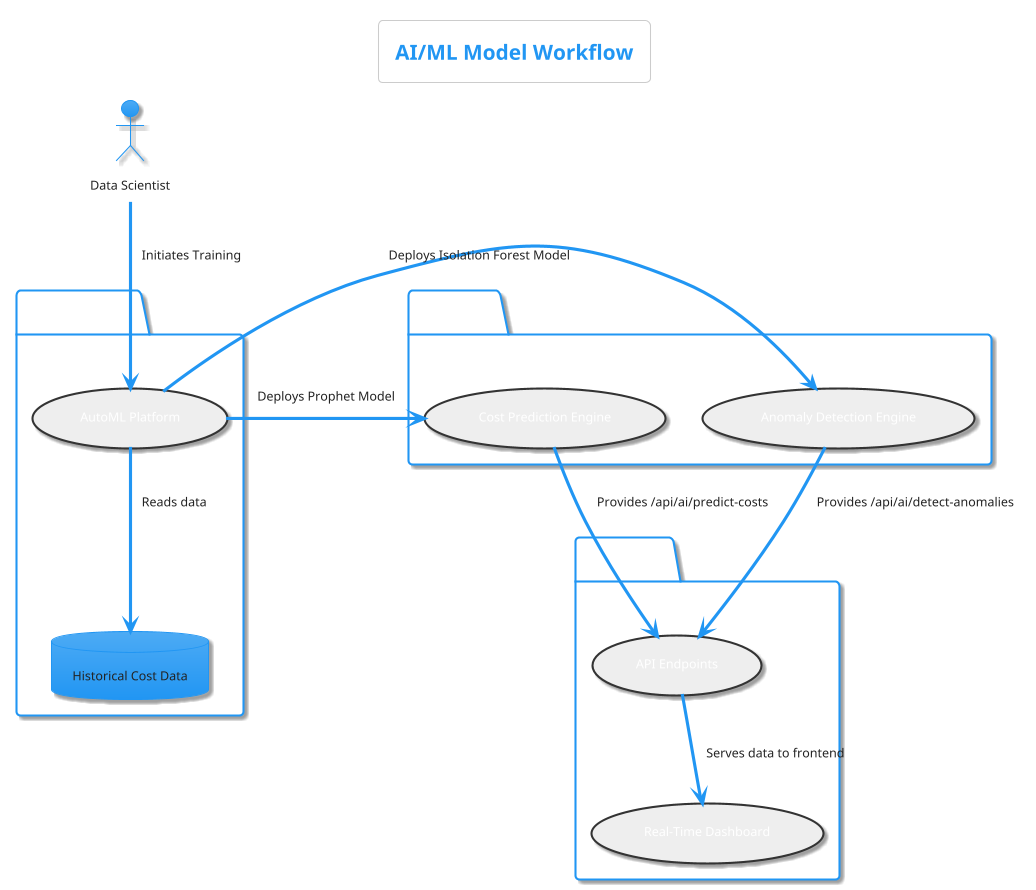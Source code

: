 @startuml
!theme materia

title AI/ML Model Workflow

skinparam usecase {
    BorderColor #333
    BackgroundColor #EEE
}

skinparam activity {
    BorderColor #333
    BackgroundColor #DDD
}

actor "Data Scientist" as ds

package "Data & Training" {
    database "Historical Cost Data" as historical_db
    (AutoML Platform) as automl
}

package "AI Engines" {
    (Cost Prediction Engine) as prediction_engine
    (Anomaly Detection Engine) as anomaly_engine
}

package "Application" {
    (API Endpoints) as api
    (Real-Time Dashboard) as dashboard
}

ds --> automl : Initiates Training

automl --> historical_db : Reads data
automl -> prediction_engine : Deploys Prophet Model
automl -> anomaly_engine : Deploys Isolation Forest Model

prediction_engine --> api : Provides /api/ai/predict-costs
anomaly_engine --> api : Provides /api/ai/detect-anomalies

api --> dashboard : Serves data to frontend

@enduml
